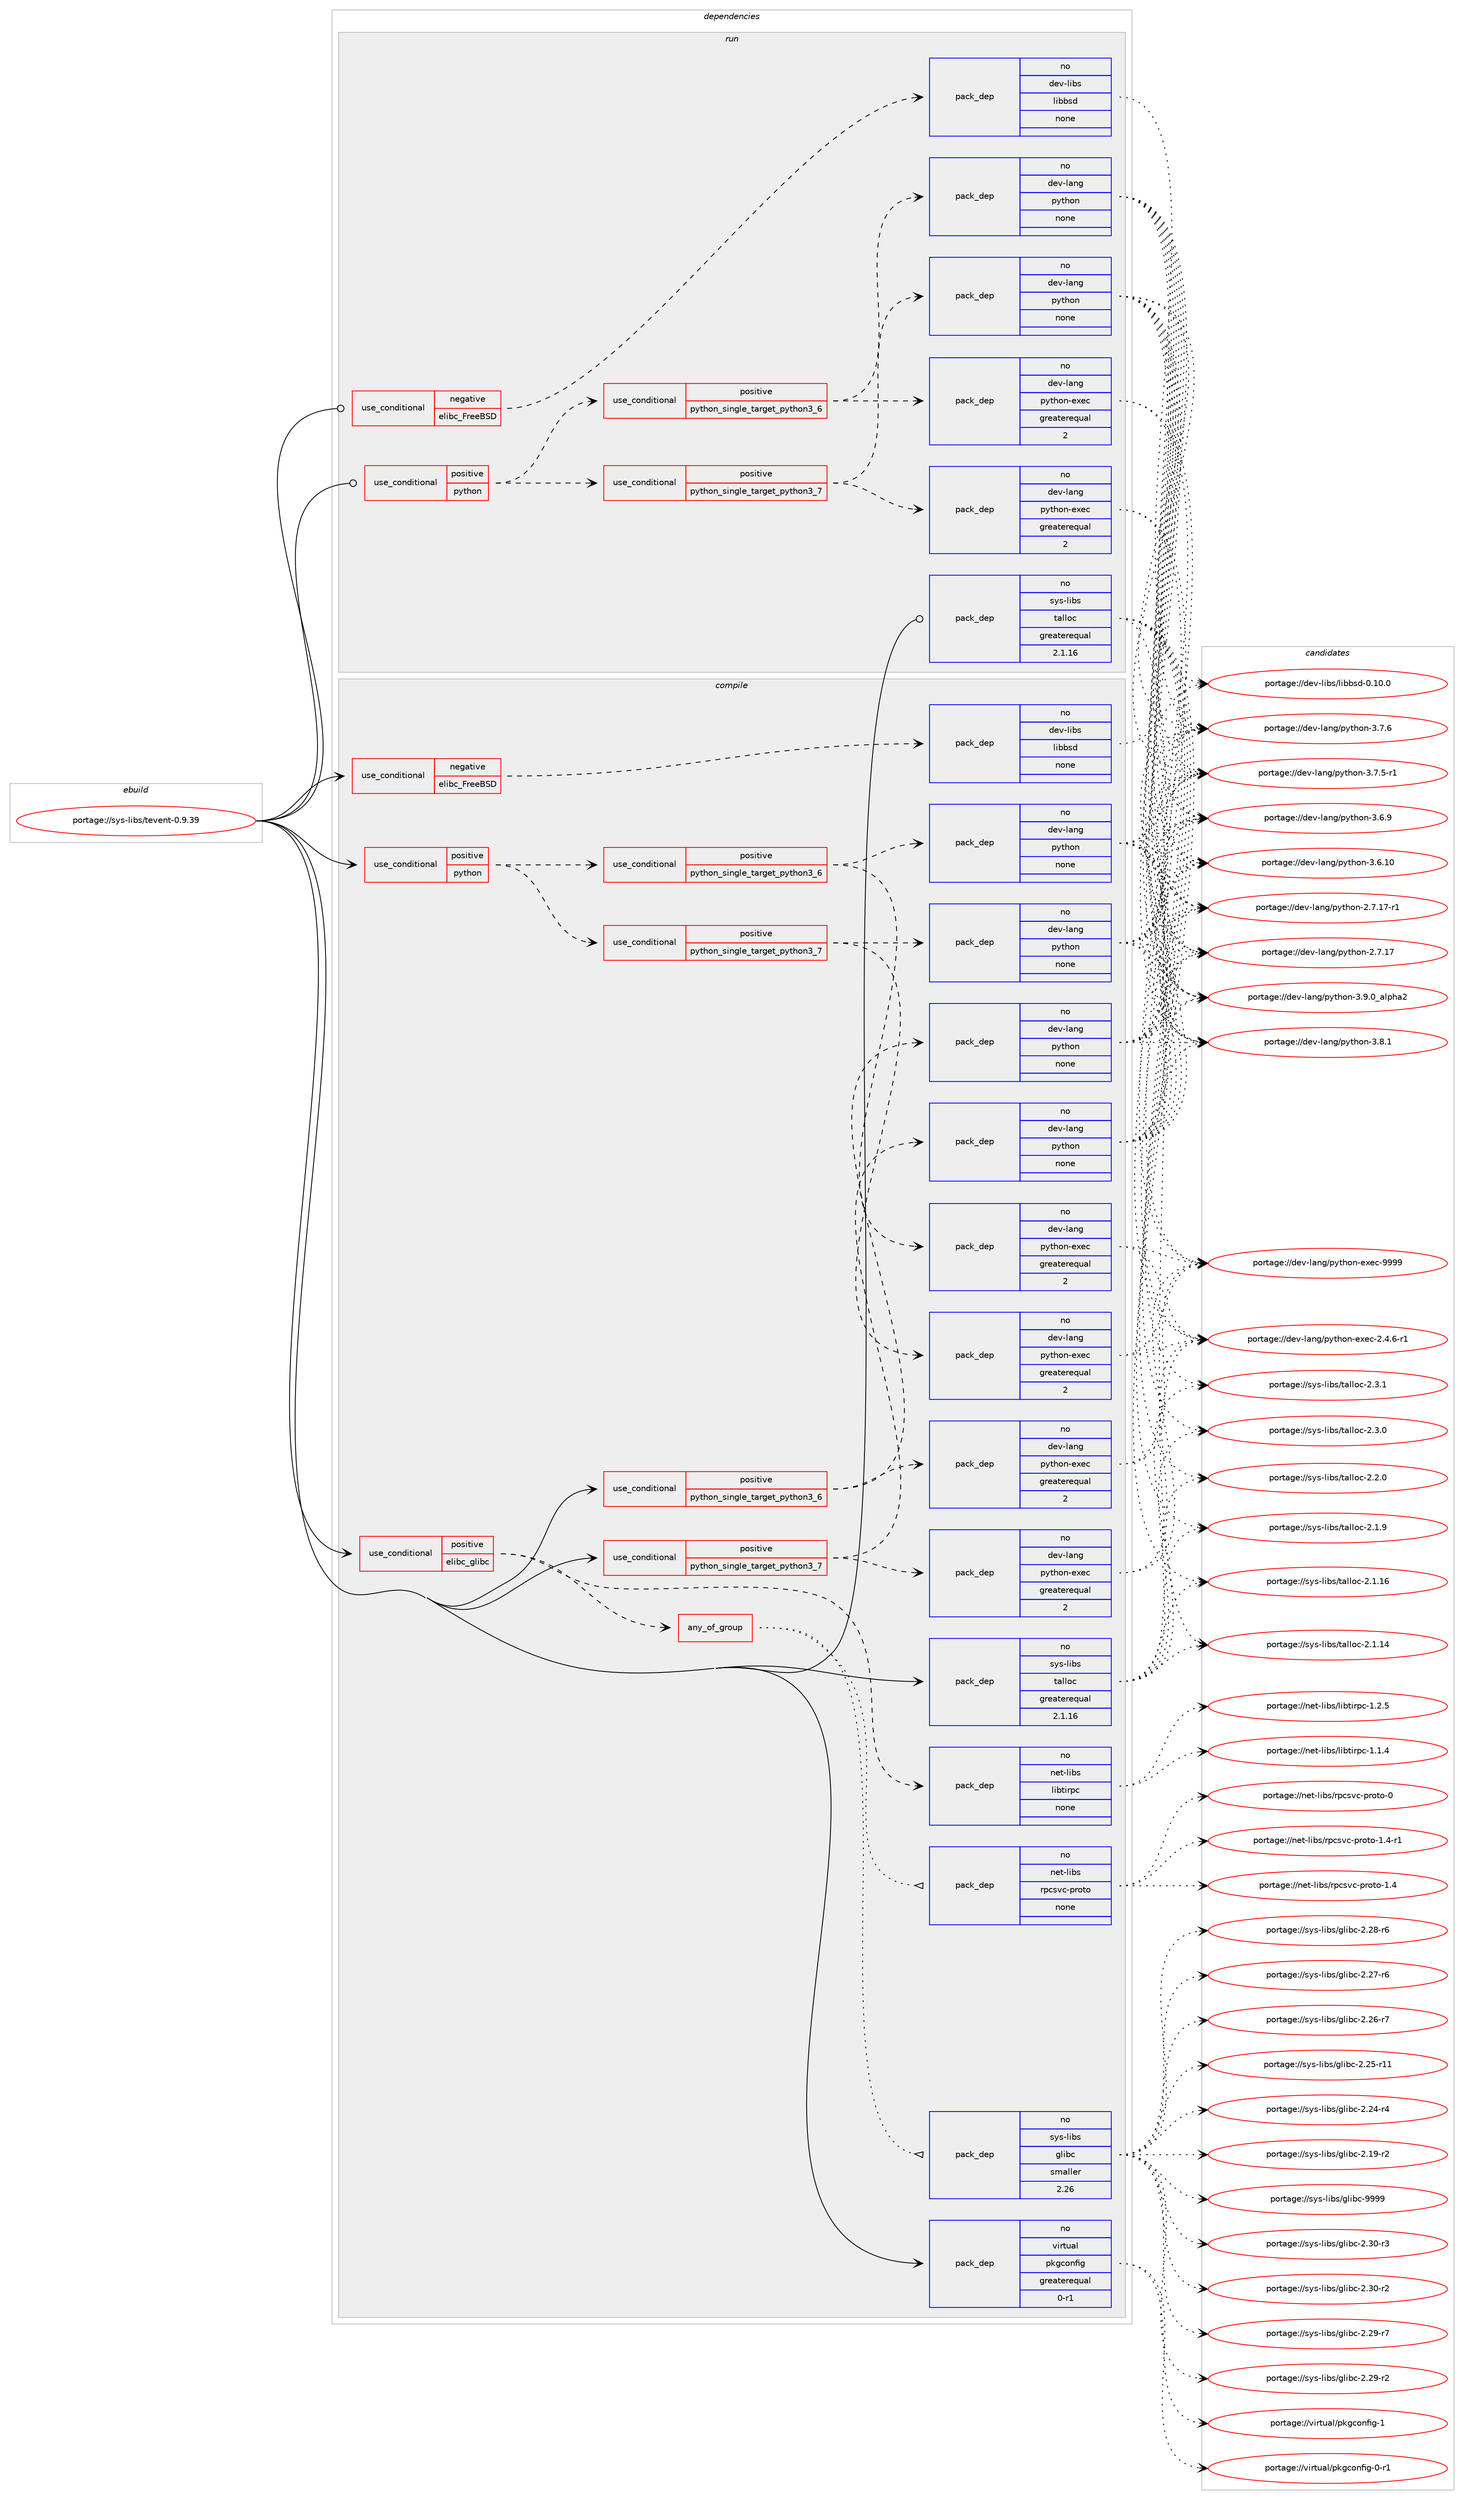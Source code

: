 digraph prolog {

# *************
# Graph options
# *************

newrank=true;
concentrate=true;
compound=true;
graph [rankdir=LR,fontname=Helvetica,fontsize=10,ranksep=1.5];#, ranksep=2.5, nodesep=0.2];
edge  [arrowhead=vee];
node  [fontname=Helvetica,fontsize=10];

# **********
# The ebuild
# **********

subgraph cluster_leftcol {
color=gray;
rank=same;
label=<<i>ebuild</i>>;
id [label="portage://sys-libs/tevent-0.9.39", color=red, width=4, href="../sys-libs/tevent-0.9.39.svg"];
}

# ****************
# The dependencies
# ****************

subgraph cluster_midcol {
color=gray;
label=<<i>dependencies</i>>;
subgraph cluster_compile {
fillcolor="#eeeeee";
style=filled;
label=<<i>compile</i>>;
subgraph cond7440 {
dependency42050 [label=<<TABLE BORDER="0" CELLBORDER="1" CELLSPACING="0" CELLPADDING="4"><TR><TD ROWSPAN="3" CELLPADDING="10">use_conditional</TD></TR><TR><TD>negative</TD></TR><TR><TD>elibc_FreeBSD</TD></TR></TABLE>>, shape=none, color=red];
subgraph pack33520 {
dependency42051 [label=<<TABLE BORDER="0" CELLBORDER="1" CELLSPACING="0" CELLPADDING="4" WIDTH="220"><TR><TD ROWSPAN="6" CELLPADDING="30">pack_dep</TD></TR><TR><TD WIDTH="110">no</TD></TR><TR><TD>dev-libs</TD></TR><TR><TD>libbsd</TD></TR><TR><TD>none</TD></TR><TR><TD></TD></TR></TABLE>>, shape=none, color=blue];
}
dependency42050:e -> dependency42051:w [weight=20,style="dashed",arrowhead="vee"];
}
id:e -> dependency42050:w [weight=20,style="solid",arrowhead="vee"];
subgraph cond7441 {
dependency42052 [label=<<TABLE BORDER="0" CELLBORDER="1" CELLSPACING="0" CELLPADDING="4"><TR><TD ROWSPAN="3" CELLPADDING="10">use_conditional</TD></TR><TR><TD>positive</TD></TR><TR><TD>elibc_glibc</TD></TR></TABLE>>, shape=none, color=red];
subgraph pack33521 {
dependency42053 [label=<<TABLE BORDER="0" CELLBORDER="1" CELLSPACING="0" CELLPADDING="4" WIDTH="220"><TR><TD ROWSPAN="6" CELLPADDING="30">pack_dep</TD></TR><TR><TD WIDTH="110">no</TD></TR><TR><TD>net-libs</TD></TR><TR><TD>libtirpc</TD></TR><TR><TD>none</TD></TR><TR><TD></TD></TR></TABLE>>, shape=none, color=blue];
}
dependency42052:e -> dependency42053:w [weight=20,style="dashed",arrowhead="vee"];
subgraph any1045 {
dependency42054 [label=<<TABLE BORDER="0" CELLBORDER="1" CELLSPACING="0" CELLPADDING="4"><TR><TD CELLPADDING="10">any_of_group</TD></TR></TABLE>>, shape=none, color=red];subgraph pack33522 {
dependency42055 [label=<<TABLE BORDER="0" CELLBORDER="1" CELLSPACING="0" CELLPADDING="4" WIDTH="220"><TR><TD ROWSPAN="6" CELLPADDING="30">pack_dep</TD></TR><TR><TD WIDTH="110">no</TD></TR><TR><TD>net-libs</TD></TR><TR><TD>rpcsvc-proto</TD></TR><TR><TD>none</TD></TR><TR><TD></TD></TR></TABLE>>, shape=none, color=blue];
}
dependency42054:e -> dependency42055:w [weight=20,style="dotted",arrowhead="oinv"];
subgraph pack33523 {
dependency42056 [label=<<TABLE BORDER="0" CELLBORDER="1" CELLSPACING="0" CELLPADDING="4" WIDTH="220"><TR><TD ROWSPAN="6" CELLPADDING="30">pack_dep</TD></TR><TR><TD WIDTH="110">no</TD></TR><TR><TD>sys-libs</TD></TR><TR><TD>glibc</TD></TR><TR><TD>smaller</TD></TR><TR><TD>2.26</TD></TR></TABLE>>, shape=none, color=blue];
}
dependency42054:e -> dependency42056:w [weight=20,style="dotted",arrowhead="oinv"];
}
dependency42052:e -> dependency42054:w [weight=20,style="dashed",arrowhead="vee"];
}
id:e -> dependency42052:w [weight=20,style="solid",arrowhead="vee"];
subgraph cond7442 {
dependency42057 [label=<<TABLE BORDER="0" CELLBORDER="1" CELLSPACING="0" CELLPADDING="4"><TR><TD ROWSPAN="3" CELLPADDING="10">use_conditional</TD></TR><TR><TD>positive</TD></TR><TR><TD>python</TD></TR></TABLE>>, shape=none, color=red];
subgraph cond7443 {
dependency42058 [label=<<TABLE BORDER="0" CELLBORDER="1" CELLSPACING="0" CELLPADDING="4"><TR><TD ROWSPAN="3" CELLPADDING="10">use_conditional</TD></TR><TR><TD>positive</TD></TR><TR><TD>python_single_target_python3_6</TD></TR></TABLE>>, shape=none, color=red];
subgraph pack33524 {
dependency42059 [label=<<TABLE BORDER="0" CELLBORDER="1" CELLSPACING="0" CELLPADDING="4" WIDTH="220"><TR><TD ROWSPAN="6" CELLPADDING="30">pack_dep</TD></TR><TR><TD WIDTH="110">no</TD></TR><TR><TD>dev-lang</TD></TR><TR><TD>python</TD></TR><TR><TD>none</TD></TR><TR><TD></TD></TR></TABLE>>, shape=none, color=blue];
}
dependency42058:e -> dependency42059:w [weight=20,style="dashed",arrowhead="vee"];
subgraph pack33525 {
dependency42060 [label=<<TABLE BORDER="0" CELLBORDER="1" CELLSPACING="0" CELLPADDING="4" WIDTH="220"><TR><TD ROWSPAN="6" CELLPADDING="30">pack_dep</TD></TR><TR><TD WIDTH="110">no</TD></TR><TR><TD>dev-lang</TD></TR><TR><TD>python-exec</TD></TR><TR><TD>greaterequal</TD></TR><TR><TD>2</TD></TR></TABLE>>, shape=none, color=blue];
}
dependency42058:e -> dependency42060:w [weight=20,style="dashed",arrowhead="vee"];
}
dependency42057:e -> dependency42058:w [weight=20,style="dashed",arrowhead="vee"];
subgraph cond7444 {
dependency42061 [label=<<TABLE BORDER="0" CELLBORDER="1" CELLSPACING="0" CELLPADDING="4"><TR><TD ROWSPAN="3" CELLPADDING="10">use_conditional</TD></TR><TR><TD>positive</TD></TR><TR><TD>python_single_target_python3_7</TD></TR></TABLE>>, shape=none, color=red];
subgraph pack33526 {
dependency42062 [label=<<TABLE BORDER="0" CELLBORDER="1" CELLSPACING="0" CELLPADDING="4" WIDTH="220"><TR><TD ROWSPAN="6" CELLPADDING="30">pack_dep</TD></TR><TR><TD WIDTH="110">no</TD></TR><TR><TD>dev-lang</TD></TR><TR><TD>python</TD></TR><TR><TD>none</TD></TR><TR><TD></TD></TR></TABLE>>, shape=none, color=blue];
}
dependency42061:e -> dependency42062:w [weight=20,style="dashed",arrowhead="vee"];
subgraph pack33527 {
dependency42063 [label=<<TABLE BORDER="0" CELLBORDER="1" CELLSPACING="0" CELLPADDING="4" WIDTH="220"><TR><TD ROWSPAN="6" CELLPADDING="30">pack_dep</TD></TR><TR><TD WIDTH="110">no</TD></TR><TR><TD>dev-lang</TD></TR><TR><TD>python-exec</TD></TR><TR><TD>greaterequal</TD></TR><TR><TD>2</TD></TR></TABLE>>, shape=none, color=blue];
}
dependency42061:e -> dependency42063:w [weight=20,style="dashed",arrowhead="vee"];
}
dependency42057:e -> dependency42061:w [weight=20,style="dashed",arrowhead="vee"];
}
id:e -> dependency42057:w [weight=20,style="solid",arrowhead="vee"];
subgraph cond7445 {
dependency42064 [label=<<TABLE BORDER="0" CELLBORDER="1" CELLSPACING="0" CELLPADDING="4"><TR><TD ROWSPAN="3" CELLPADDING="10">use_conditional</TD></TR><TR><TD>positive</TD></TR><TR><TD>python_single_target_python3_6</TD></TR></TABLE>>, shape=none, color=red];
subgraph pack33528 {
dependency42065 [label=<<TABLE BORDER="0" CELLBORDER="1" CELLSPACING="0" CELLPADDING="4" WIDTH="220"><TR><TD ROWSPAN="6" CELLPADDING="30">pack_dep</TD></TR><TR><TD WIDTH="110">no</TD></TR><TR><TD>dev-lang</TD></TR><TR><TD>python</TD></TR><TR><TD>none</TD></TR><TR><TD></TD></TR></TABLE>>, shape=none, color=blue];
}
dependency42064:e -> dependency42065:w [weight=20,style="dashed",arrowhead="vee"];
subgraph pack33529 {
dependency42066 [label=<<TABLE BORDER="0" CELLBORDER="1" CELLSPACING="0" CELLPADDING="4" WIDTH="220"><TR><TD ROWSPAN="6" CELLPADDING="30">pack_dep</TD></TR><TR><TD WIDTH="110">no</TD></TR><TR><TD>dev-lang</TD></TR><TR><TD>python-exec</TD></TR><TR><TD>greaterequal</TD></TR><TR><TD>2</TD></TR></TABLE>>, shape=none, color=blue];
}
dependency42064:e -> dependency42066:w [weight=20,style="dashed",arrowhead="vee"];
}
id:e -> dependency42064:w [weight=20,style="solid",arrowhead="vee"];
subgraph cond7446 {
dependency42067 [label=<<TABLE BORDER="0" CELLBORDER="1" CELLSPACING="0" CELLPADDING="4"><TR><TD ROWSPAN="3" CELLPADDING="10">use_conditional</TD></TR><TR><TD>positive</TD></TR><TR><TD>python_single_target_python3_7</TD></TR></TABLE>>, shape=none, color=red];
subgraph pack33530 {
dependency42068 [label=<<TABLE BORDER="0" CELLBORDER="1" CELLSPACING="0" CELLPADDING="4" WIDTH="220"><TR><TD ROWSPAN="6" CELLPADDING="30">pack_dep</TD></TR><TR><TD WIDTH="110">no</TD></TR><TR><TD>dev-lang</TD></TR><TR><TD>python</TD></TR><TR><TD>none</TD></TR><TR><TD></TD></TR></TABLE>>, shape=none, color=blue];
}
dependency42067:e -> dependency42068:w [weight=20,style="dashed",arrowhead="vee"];
subgraph pack33531 {
dependency42069 [label=<<TABLE BORDER="0" CELLBORDER="1" CELLSPACING="0" CELLPADDING="4" WIDTH="220"><TR><TD ROWSPAN="6" CELLPADDING="30">pack_dep</TD></TR><TR><TD WIDTH="110">no</TD></TR><TR><TD>dev-lang</TD></TR><TR><TD>python-exec</TD></TR><TR><TD>greaterequal</TD></TR><TR><TD>2</TD></TR></TABLE>>, shape=none, color=blue];
}
dependency42067:e -> dependency42069:w [weight=20,style="dashed",arrowhead="vee"];
}
id:e -> dependency42067:w [weight=20,style="solid",arrowhead="vee"];
subgraph pack33532 {
dependency42070 [label=<<TABLE BORDER="0" CELLBORDER="1" CELLSPACING="0" CELLPADDING="4" WIDTH="220"><TR><TD ROWSPAN="6" CELLPADDING="30">pack_dep</TD></TR><TR><TD WIDTH="110">no</TD></TR><TR><TD>sys-libs</TD></TR><TR><TD>talloc</TD></TR><TR><TD>greaterequal</TD></TR><TR><TD>2.1.16</TD></TR></TABLE>>, shape=none, color=blue];
}
id:e -> dependency42070:w [weight=20,style="solid",arrowhead="vee"];
subgraph pack33533 {
dependency42071 [label=<<TABLE BORDER="0" CELLBORDER="1" CELLSPACING="0" CELLPADDING="4" WIDTH="220"><TR><TD ROWSPAN="6" CELLPADDING="30">pack_dep</TD></TR><TR><TD WIDTH="110">no</TD></TR><TR><TD>virtual</TD></TR><TR><TD>pkgconfig</TD></TR><TR><TD>greaterequal</TD></TR><TR><TD>0-r1</TD></TR></TABLE>>, shape=none, color=blue];
}
id:e -> dependency42071:w [weight=20,style="solid",arrowhead="vee"];
}
subgraph cluster_compileandrun {
fillcolor="#eeeeee";
style=filled;
label=<<i>compile and run</i>>;
}
subgraph cluster_run {
fillcolor="#eeeeee";
style=filled;
label=<<i>run</i>>;
subgraph cond7447 {
dependency42072 [label=<<TABLE BORDER="0" CELLBORDER="1" CELLSPACING="0" CELLPADDING="4"><TR><TD ROWSPAN="3" CELLPADDING="10">use_conditional</TD></TR><TR><TD>negative</TD></TR><TR><TD>elibc_FreeBSD</TD></TR></TABLE>>, shape=none, color=red];
subgraph pack33534 {
dependency42073 [label=<<TABLE BORDER="0" CELLBORDER="1" CELLSPACING="0" CELLPADDING="4" WIDTH="220"><TR><TD ROWSPAN="6" CELLPADDING="30">pack_dep</TD></TR><TR><TD WIDTH="110">no</TD></TR><TR><TD>dev-libs</TD></TR><TR><TD>libbsd</TD></TR><TR><TD>none</TD></TR><TR><TD></TD></TR></TABLE>>, shape=none, color=blue];
}
dependency42072:e -> dependency42073:w [weight=20,style="dashed",arrowhead="vee"];
}
id:e -> dependency42072:w [weight=20,style="solid",arrowhead="odot"];
subgraph cond7448 {
dependency42074 [label=<<TABLE BORDER="0" CELLBORDER="1" CELLSPACING="0" CELLPADDING="4"><TR><TD ROWSPAN="3" CELLPADDING="10">use_conditional</TD></TR><TR><TD>positive</TD></TR><TR><TD>python</TD></TR></TABLE>>, shape=none, color=red];
subgraph cond7449 {
dependency42075 [label=<<TABLE BORDER="0" CELLBORDER="1" CELLSPACING="0" CELLPADDING="4"><TR><TD ROWSPAN="3" CELLPADDING="10">use_conditional</TD></TR><TR><TD>positive</TD></TR><TR><TD>python_single_target_python3_6</TD></TR></TABLE>>, shape=none, color=red];
subgraph pack33535 {
dependency42076 [label=<<TABLE BORDER="0" CELLBORDER="1" CELLSPACING="0" CELLPADDING="4" WIDTH="220"><TR><TD ROWSPAN="6" CELLPADDING="30">pack_dep</TD></TR><TR><TD WIDTH="110">no</TD></TR><TR><TD>dev-lang</TD></TR><TR><TD>python</TD></TR><TR><TD>none</TD></TR><TR><TD></TD></TR></TABLE>>, shape=none, color=blue];
}
dependency42075:e -> dependency42076:w [weight=20,style="dashed",arrowhead="vee"];
subgraph pack33536 {
dependency42077 [label=<<TABLE BORDER="0" CELLBORDER="1" CELLSPACING="0" CELLPADDING="4" WIDTH="220"><TR><TD ROWSPAN="6" CELLPADDING="30">pack_dep</TD></TR><TR><TD WIDTH="110">no</TD></TR><TR><TD>dev-lang</TD></TR><TR><TD>python-exec</TD></TR><TR><TD>greaterequal</TD></TR><TR><TD>2</TD></TR></TABLE>>, shape=none, color=blue];
}
dependency42075:e -> dependency42077:w [weight=20,style="dashed",arrowhead="vee"];
}
dependency42074:e -> dependency42075:w [weight=20,style="dashed",arrowhead="vee"];
subgraph cond7450 {
dependency42078 [label=<<TABLE BORDER="0" CELLBORDER="1" CELLSPACING="0" CELLPADDING="4"><TR><TD ROWSPAN="3" CELLPADDING="10">use_conditional</TD></TR><TR><TD>positive</TD></TR><TR><TD>python_single_target_python3_7</TD></TR></TABLE>>, shape=none, color=red];
subgraph pack33537 {
dependency42079 [label=<<TABLE BORDER="0" CELLBORDER="1" CELLSPACING="0" CELLPADDING="4" WIDTH="220"><TR><TD ROWSPAN="6" CELLPADDING="30">pack_dep</TD></TR><TR><TD WIDTH="110">no</TD></TR><TR><TD>dev-lang</TD></TR><TR><TD>python</TD></TR><TR><TD>none</TD></TR><TR><TD></TD></TR></TABLE>>, shape=none, color=blue];
}
dependency42078:e -> dependency42079:w [weight=20,style="dashed",arrowhead="vee"];
subgraph pack33538 {
dependency42080 [label=<<TABLE BORDER="0" CELLBORDER="1" CELLSPACING="0" CELLPADDING="4" WIDTH="220"><TR><TD ROWSPAN="6" CELLPADDING="30">pack_dep</TD></TR><TR><TD WIDTH="110">no</TD></TR><TR><TD>dev-lang</TD></TR><TR><TD>python-exec</TD></TR><TR><TD>greaterequal</TD></TR><TR><TD>2</TD></TR></TABLE>>, shape=none, color=blue];
}
dependency42078:e -> dependency42080:w [weight=20,style="dashed",arrowhead="vee"];
}
dependency42074:e -> dependency42078:w [weight=20,style="dashed",arrowhead="vee"];
}
id:e -> dependency42074:w [weight=20,style="solid",arrowhead="odot"];
subgraph pack33539 {
dependency42081 [label=<<TABLE BORDER="0" CELLBORDER="1" CELLSPACING="0" CELLPADDING="4" WIDTH="220"><TR><TD ROWSPAN="6" CELLPADDING="30">pack_dep</TD></TR><TR><TD WIDTH="110">no</TD></TR><TR><TD>sys-libs</TD></TR><TR><TD>talloc</TD></TR><TR><TD>greaterequal</TD></TR><TR><TD>2.1.16</TD></TR></TABLE>>, shape=none, color=blue];
}
id:e -> dependency42081:w [weight=20,style="solid",arrowhead="odot"];
}
}

# **************
# The candidates
# **************

subgraph cluster_choices {
rank=same;
color=gray;
label=<<i>candidates</i>>;

subgraph choice33520 {
color=black;
nodesep=1;
choice100101118451081059811547108105989811510045484649484648 [label="portage://dev-libs/libbsd-0.10.0", color=red, width=4,href="../dev-libs/libbsd-0.10.0.svg"];
dependency42051:e -> choice100101118451081059811547108105989811510045484649484648:w [style=dotted,weight="100"];
}
subgraph choice33521 {
color=black;
nodesep=1;
choice1101011164510810598115471081059811610511411299454946504653 [label="portage://net-libs/libtirpc-1.2.5", color=red, width=4,href="../net-libs/libtirpc-1.2.5.svg"];
choice1101011164510810598115471081059811610511411299454946494652 [label="portage://net-libs/libtirpc-1.1.4", color=red, width=4,href="../net-libs/libtirpc-1.1.4.svg"];
dependency42053:e -> choice1101011164510810598115471081059811610511411299454946504653:w [style=dotted,weight="100"];
dependency42053:e -> choice1101011164510810598115471081059811610511411299454946494652:w [style=dotted,weight="100"];
}
subgraph choice33522 {
color=black;
nodesep=1;
choice110101116451081059811547114112991151189945112114111116111454946524511449 [label="portage://net-libs/rpcsvc-proto-1.4-r1", color=red, width=4,href="../net-libs/rpcsvc-proto-1.4-r1.svg"];
choice11010111645108105981154711411299115118994511211411111611145494652 [label="portage://net-libs/rpcsvc-proto-1.4", color=red, width=4,href="../net-libs/rpcsvc-proto-1.4.svg"];
choice1101011164510810598115471141129911511899451121141111161114548 [label="portage://net-libs/rpcsvc-proto-0", color=red, width=4,href="../net-libs/rpcsvc-proto-0.svg"];
dependency42055:e -> choice110101116451081059811547114112991151189945112114111116111454946524511449:w [style=dotted,weight="100"];
dependency42055:e -> choice11010111645108105981154711411299115118994511211411111611145494652:w [style=dotted,weight="100"];
dependency42055:e -> choice1101011164510810598115471141129911511899451121141111161114548:w [style=dotted,weight="100"];
}
subgraph choice33523 {
color=black;
nodesep=1;
choice11512111545108105981154710310810598994557575757 [label="portage://sys-libs/glibc-9999", color=red, width=4,href="../sys-libs/glibc-9999.svg"];
choice115121115451081059811547103108105989945504651484511451 [label="portage://sys-libs/glibc-2.30-r3", color=red, width=4,href="../sys-libs/glibc-2.30-r3.svg"];
choice115121115451081059811547103108105989945504651484511450 [label="portage://sys-libs/glibc-2.30-r2", color=red, width=4,href="../sys-libs/glibc-2.30-r2.svg"];
choice115121115451081059811547103108105989945504650574511455 [label="portage://sys-libs/glibc-2.29-r7", color=red, width=4,href="../sys-libs/glibc-2.29-r7.svg"];
choice115121115451081059811547103108105989945504650574511450 [label="portage://sys-libs/glibc-2.29-r2", color=red, width=4,href="../sys-libs/glibc-2.29-r2.svg"];
choice115121115451081059811547103108105989945504650564511454 [label="portage://sys-libs/glibc-2.28-r6", color=red, width=4,href="../sys-libs/glibc-2.28-r6.svg"];
choice115121115451081059811547103108105989945504650554511454 [label="portage://sys-libs/glibc-2.27-r6", color=red, width=4,href="../sys-libs/glibc-2.27-r6.svg"];
choice115121115451081059811547103108105989945504650544511455 [label="portage://sys-libs/glibc-2.26-r7", color=red, width=4,href="../sys-libs/glibc-2.26-r7.svg"];
choice11512111545108105981154710310810598994550465053451144949 [label="portage://sys-libs/glibc-2.25-r11", color=red, width=4,href="../sys-libs/glibc-2.25-r11.svg"];
choice115121115451081059811547103108105989945504650524511452 [label="portage://sys-libs/glibc-2.24-r4", color=red, width=4,href="../sys-libs/glibc-2.24-r4.svg"];
choice115121115451081059811547103108105989945504649574511450 [label="portage://sys-libs/glibc-2.19-r2", color=red, width=4,href="../sys-libs/glibc-2.19-r2.svg"];
dependency42056:e -> choice11512111545108105981154710310810598994557575757:w [style=dotted,weight="100"];
dependency42056:e -> choice115121115451081059811547103108105989945504651484511451:w [style=dotted,weight="100"];
dependency42056:e -> choice115121115451081059811547103108105989945504651484511450:w [style=dotted,weight="100"];
dependency42056:e -> choice115121115451081059811547103108105989945504650574511455:w [style=dotted,weight="100"];
dependency42056:e -> choice115121115451081059811547103108105989945504650574511450:w [style=dotted,weight="100"];
dependency42056:e -> choice115121115451081059811547103108105989945504650564511454:w [style=dotted,weight="100"];
dependency42056:e -> choice115121115451081059811547103108105989945504650554511454:w [style=dotted,weight="100"];
dependency42056:e -> choice115121115451081059811547103108105989945504650544511455:w [style=dotted,weight="100"];
dependency42056:e -> choice11512111545108105981154710310810598994550465053451144949:w [style=dotted,weight="100"];
dependency42056:e -> choice115121115451081059811547103108105989945504650524511452:w [style=dotted,weight="100"];
dependency42056:e -> choice115121115451081059811547103108105989945504649574511450:w [style=dotted,weight="100"];
}
subgraph choice33524 {
color=black;
nodesep=1;
choice10010111845108971101034711212111610411111045514657464895971081121049750 [label="portage://dev-lang/python-3.9.0_alpha2", color=red, width=4,href="../dev-lang/python-3.9.0_alpha2.svg"];
choice100101118451089711010347112121116104111110455146564649 [label="portage://dev-lang/python-3.8.1", color=red, width=4,href="../dev-lang/python-3.8.1.svg"];
choice100101118451089711010347112121116104111110455146554654 [label="portage://dev-lang/python-3.7.6", color=red, width=4,href="../dev-lang/python-3.7.6.svg"];
choice1001011184510897110103471121211161041111104551465546534511449 [label="portage://dev-lang/python-3.7.5-r1", color=red, width=4,href="../dev-lang/python-3.7.5-r1.svg"];
choice100101118451089711010347112121116104111110455146544657 [label="portage://dev-lang/python-3.6.9", color=red, width=4,href="../dev-lang/python-3.6.9.svg"];
choice10010111845108971101034711212111610411111045514654464948 [label="portage://dev-lang/python-3.6.10", color=red, width=4,href="../dev-lang/python-3.6.10.svg"];
choice100101118451089711010347112121116104111110455046554649554511449 [label="portage://dev-lang/python-2.7.17-r1", color=red, width=4,href="../dev-lang/python-2.7.17-r1.svg"];
choice10010111845108971101034711212111610411111045504655464955 [label="portage://dev-lang/python-2.7.17", color=red, width=4,href="../dev-lang/python-2.7.17.svg"];
dependency42059:e -> choice10010111845108971101034711212111610411111045514657464895971081121049750:w [style=dotted,weight="100"];
dependency42059:e -> choice100101118451089711010347112121116104111110455146564649:w [style=dotted,weight="100"];
dependency42059:e -> choice100101118451089711010347112121116104111110455146554654:w [style=dotted,weight="100"];
dependency42059:e -> choice1001011184510897110103471121211161041111104551465546534511449:w [style=dotted,weight="100"];
dependency42059:e -> choice100101118451089711010347112121116104111110455146544657:w [style=dotted,weight="100"];
dependency42059:e -> choice10010111845108971101034711212111610411111045514654464948:w [style=dotted,weight="100"];
dependency42059:e -> choice100101118451089711010347112121116104111110455046554649554511449:w [style=dotted,weight="100"];
dependency42059:e -> choice10010111845108971101034711212111610411111045504655464955:w [style=dotted,weight="100"];
}
subgraph choice33525 {
color=black;
nodesep=1;
choice10010111845108971101034711212111610411111045101120101994557575757 [label="portage://dev-lang/python-exec-9999", color=red, width=4,href="../dev-lang/python-exec-9999.svg"];
choice10010111845108971101034711212111610411111045101120101994550465246544511449 [label="portage://dev-lang/python-exec-2.4.6-r1", color=red, width=4,href="../dev-lang/python-exec-2.4.6-r1.svg"];
dependency42060:e -> choice10010111845108971101034711212111610411111045101120101994557575757:w [style=dotted,weight="100"];
dependency42060:e -> choice10010111845108971101034711212111610411111045101120101994550465246544511449:w [style=dotted,weight="100"];
}
subgraph choice33526 {
color=black;
nodesep=1;
choice10010111845108971101034711212111610411111045514657464895971081121049750 [label="portage://dev-lang/python-3.9.0_alpha2", color=red, width=4,href="../dev-lang/python-3.9.0_alpha2.svg"];
choice100101118451089711010347112121116104111110455146564649 [label="portage://dev-lang/python-3.8.1", color=red, width=4,href="../dev-lang/python-3.8.1.svg"];
choice100101118451089711010347112121116104111110455146554654 [label="portage://dev-lang/python-3.7.6", color=red, width=4,href="../dev-lang/python-3.7.6.svg"];
choice1001011184510897110103471121211161041111104551465546534511449 [label="portage://dev-lang/python-3.7.5-r1", color=red, width=4,href="../dev-lang/python-3.7.5-r1.svg"];
choice100101118451089711010347112121116104111110455146544657 [label="portage://dev-lang/python-3.6.9", color=red, width=4,href="../dev-lang/python-3.6.9.svg"];
choice10010111845108971101034711212111610411111045514654464948 [label="portage://dev-lang/python-3.6.10", color=red, width=4,href="../dev-lang/python-3.6.10.svg"];
choice100101118451089711010347112121116104111110455046554649554511449 [label="portage://dev-lang/python-2.7.17-r1", color=red, width=4,href="../dev-lang/python-2.7.17-r1.svg"];
choice10010111845108971101034711212111610411111045504655464955 [label="portage://dev-lang/python-2.7.17", color=red, width=4,href="../dev-lang/python-2.7.17.svg"];
dependency42062:e -> choice10010111845108971101034711212111610411111045514657464895971081121049750:w [style=dotted,weight="100"];
dependency42062:e -> choice100101118451089711010347112121116104111110455146564649:w [style=dotted,weight="100"];
dependency42062:e -> choice100101118451089711010347112121116104111110455146554654:w [style=dotted,weight="100"];
dependency42062:e -> choice1001011184510897110103471121211161041111104551465546534511449:w [style=dotted,weight="100"];
dependency42062:e -> choice100101118451089711010347112121116104111110455146544657:w [style=dotted,weight="100"];
dependency42062:e -> choice10010111845108971101034711212111610411111045514654464948:w [style=dotted,weight="100"];
dependency42062:e -> choice100101118451089711010347112121116104111110455046554649554511449:w [style=dotted,weight="100"];
dependency42062:e -> choice10010111845108971101034711212111610411111045504655464955:w [style=dotted,weight="100"];
}
subgraph choice33527 {
color=black;
nodesep=1;
choice10010111845108971101034711212111610411111045101120101994557575757 [label="portage://dev-lang/python-exec-9999", color=red, width=4,href="../dev-lang/python-exec-9999.svg"];
choice10010111845108971101034711212111610411111045101120101994550465246544511449 [label="portage://dev-lang/python-exec-2.4.6-r1", color=red, width=4,href="../dev-lang/python-exec-2.4.6-r1.svg"];
dependency42063:e -> choice10010111845108971101034711212111610411111045101120101994557575757:w [style=dotted,weight="100"];
dependency42063:e -> choice10010111845108971101034711212111610411111045101120101994550465246544511449:w [style=dotted,weight="100"];
}
subgraph choice33528 {
color=black;
nodesep=1;
choice10010111845108971101034711212111610411111045514657464895971081121049750 [label="portage://dev-lang/python-3.9.0_alpha2", color=red, width=4,href="../dev-lang/python-3.9.0_alpha2.svg"];
choice100101118451089711010347112121116104111110455146564649 [label="portage://dev-lang/python-3.8.1", color=red, width=4,href="../dev-lang/python-3.8.1.svg"];
choice100101118451089711010347112121116104111110455146554654 [label="portage://dev-lang/python-3.7.6", color=red, width=4,href="../dev-lang/python-3.7.6.svg"];
choice1001011184510897110103471121211161041111104551465546534511449 [label="portage://dev-lang/python-3.7.5-r1", color=red, width=4,href="../dev-lang/python-3.7.5-r1.svg"];
choice100101118451089711010347112121116104111110455146544657 [label="portage://dev-lang/python-3.6.9", color=red, width=4,href="../dev-lang/python-3.6.9.svg"];
choice10010111845108971101034711212111610411111045514654464948 [label="portage://dev-lang/python-3.6.10", color=red, width=4,href="../dev-lang/python-3.6.10.svg"];
choice100101118451089711010347112121116104111110455046554649554511449 [label="portage://dev-lang/python-2.7.17-r1", color=red, width=4,href="../dev-lang/python-2.7.17-r1.svg"];
choice10010111845108971101034711212111610411111045504655464955 [label="portage://dev-lang/python-2.7.17", color=red, width=4,href="../dev-lang/python-2.7.17.svg"];
dependency42065:e -> choice10010111845108971101034711212111610411111045514657464895971081121049750:w [style=dotted,weight="100"];
dependency42065:e -> choice100101118451089711010347112121116104111110455146564649:w [style=dotted,weight="100"];
dependency42065:e -> choice100101118451089711010347112121116104111110455146554654:w [style=dotted,weight="100"];
dependency42065:e -> choice1001011184510897110103471121211161041111104551465546534511449:w [style=dotted,weight="100"];
dependency42065:e -> choice100101118451089711010347112121116104111110455146544657:w [style=dotted,weight="100"];
dependency42065:e -> choice10010111845108971101034711212111610411111045514654464948:w [style=dotted,weight="100"];
dependency42065:e -> choice100101118451089711010347112121116104111110455046554649554511449:w [style=dotted,weight="100"];
dependency42065:e -> choice10010111845108971101034711212111610411111045504655464955:w [style=dotted,weight="100"];
}
subgraph choice33529 {
color=black;
nodesep=1;
choice10010111845108971101034711212111610411111045101120101994557575757 [label="portage://dev-lang/python-exec-9999", color=red, width=4,href="../dev-lang/python-exec-9999.svg"];
choice10010111845108971101034711212111610411111045101120101994550465246544511449 [label="portage://dev-lang/python-exec-2.4.6-r1", color=red, width=4,href="../dev-lang/python-exec-2.4.6-r1.svg"];
dependency42066:e -> choice10010111845108971101034711212111610411111045101120101994557575757:w [style=dotted,weight="100"];
dependency42066:e -> choice10010111845108971101034711212111610411111045101120101994550465246544511449:w [style=dotted,weight="100"];
}
subgraph choice33530 {
color=black;
nodesep=1;
choice10010111845108971101034711212111610411111045514657464895971081121049750 [label="portage://dev-lang/python-3.9.0_alpha2", color=red, width=4,href="../dev-lang/python-3.9.0_alpha2.svg"];
choice100101118451089711010347112121116104111110455146564649 [label="portage://dev-lang/python-3.8.1", color=red, width=4,href="../dev-lang/python-3.8.1.svg"];
choice100101118451089711010347112121116104111110455146554654 [label="portage://dev-lang/python-3.7.6", color=red, width=4,href="../dev-lang/python-3.7.6.svg"];
choice1001011184510897110103471121211161041111104551465546534511449 [label="portage://dev-lang/python-3.7.5-r1", color=red, width=4,href="../dev-lang/python-3.7.5-r1.svg"];
choice100101118451089711010347112121116104111110455146544657 [label="portage://dev-lang/python-3.6.9", color=red, width=4,href="../dev-lang/python-3.6.9.svg"];
choice10010111845108971101034711212111610411111045514654464948 [label="portage://dev-lang/python-3.6.10", color=red, width=4,href="../dev-lang/python-3.6.10.svg"];
choice100101118451089711010347112121116104111110455046554649554511449 [label="portage://dev-lang/python-2.7.17-r1", color=red, width=4,href="../dev-lang/python-2.7.17-r1.svg"];
choice10010111845108971101034711212111610411111045504655464955 [label="portage://dev-lang/python-2.7.17", color=red, width=4,href="../dev-lang/python-2.7.17.svg"];
dependency42068:e -> choice10010111845108971101034711212111610411111045514657464895971081121049750:w [style=dotted,weight="100"];
dependency42068:e -> choice100101118451089711010347112121116104111110455146564649:w [style=dotted,weight="100"];
dependency42068:e -> choice100101118451089711010347112121116104111110455146554654:w [style=dotted,weight="100"];
dependency42068:e -> choice1001011184510897110103471121211161041111104551465546534511449:w [style=dotted,weight="100"];
dependency42068:e -> choice100101118451089711010347112121116104111110455146544657:w [style=dotted,weight="100"];
dependency42068:e -> choice10010111845108971101034711212111610411111045514654464948:w [style=dotted,weight="100"];
dependency42068:e -> choice100101118451089711010347112121116104111110455046554649554511449:w [style=dotted,weight="100"];
dependency42068:e -> choice10010111845108971101034711212111610411111045504655464955:w [style=dotted,weight="100"];
}
subgraph choice33531 {
color=black;
nodesep=1;
choice10010111845108971101034711212111610411111045101120101994557575757 [label="portage://dev-lang/python-exec-9999", color=red, width=4,href="../dev-lang/python-exec-9999.svg"];
choice10010111845108971101034711212111610411111045101120101994550465246544511449 [label="portage://dev-lang/python-exec-2.4.6-r1", color=red, width=4,href="../dev-lang/python-exec-2.4.6-r1.svg"];
dependency42069:e -> choice10010111845108971101034711212111610411111045101120101994557575757:w [style=dotted,weight="100"];
dependency42069:e -> choice10010111845108971101034711212111610411111045101120101994550465246544511449:w [style=dotted,weight="100"];
}
subgraph choice33532 {
color=black;
nodesep=1;
choice1151211154510810598115471169710810811199455046514649 [label="portage://sys-libs/talloc-2.3.1", color=red, width=4,href="../sys-libs/talloc-2.3.1.svg"];
choice1151211154510810598115471169710810811199455046514648 [label="portage://sys-libs/talloc-2.3.0", color=red, width=4,href="../sys-libs/talloc-2.3.0.svg"];
choice1151211154510810598115471169710810811199455046504648 [label="portage://sys-libs/talloc-2.2.0", color=red, width=4,href="../sys-libs/talloc-2.2.0.svg"];
choice1151211154510810598115471169710810811199455046494657 [label="portage://sys-libs/talloc-2.1.9", color=red, width=4,href="../sys-libs/talloc-2.1.9.svg"];
choice115121115451081059811547116971081081119945504649464954 [label="portage://sys-libs/talloc-2.1.16", color=red, width=4,href="../sys-libs/talloc-2.1.16.svg"];
choice115121115451081059811547116971081081119945504649464952 [label="portage://sys-libs/talloc-2.1.14", color=red, width=4,href="../sys-libs/talloc-2.1.14.svg"];
dependency42070:e -> choice1151211154510810598115471169710810811199455046514649:w [style=dotted,weight="100"];
dependency42070:e -> choice1151211154510810598115471169710810811199455046514648:w [style=dotted,weight="100"];
dependency42070:e -> choice1151211154510810598115471169710810811199455046504648:w [style=dotted,weight="100"];
dependency42070:e -> choice1151211154510810598115471169710810811199455046494657:w [style=dotted,weight="100"];
dependency42070:e -> choice115121115451081059811547116971081081119945504649464954:w [style=dotted,weight="100"];
dependency42070:e -> choice115121115451081059811547116971081081119945504649464952:w [style=dotted,weight="100"];
}
subgraph choice33533 {
color=black;
nodesep=1;
choice1181051141161179710847112107103991111101021051034549 [label="portage://virtual/pkgconfig-1", color=red, width=4,href="../virtual/pkgconfig-1.svg"];
choice11810511411611797108471121071039911111010210510345484511449 [label="portage://virtual/pkgconfig-0-r1", color=red, width=4,href="../virtual/pkgconfig-0-r1.svg"];
dependency42071:e -> choice1181051141161179710847112107103991111101021051034549:w [style=dotted,weight="100"];
dependency42071:e -> choice11810511411611797108471121071039911111010210510345484511449:w [style=dotted,weight="100"];
}
subgraph choice33534 {
color=black;
nodesep=1;
choice100101118451081059811547108105989811510045484649484648 [label="portage://dev-libs/libbsd-0.10.0", color=red, width=4,href="../dev-libs/libbsd-0.10.0.svg"];
dependency42073:e -> choice100101118451081059811547108105989811510045484649484648:w [style=dotted,weight="100"];
}
subgraph choice33535 {
color=black;
nodesep=1;
choice10010111845108971101034711212111610411111045514657464895971081121049750 [label="portage://dev-lang/python-3.9.0_alpha2", color=red, width=4,href="../dev-lang/python-3.9.0_alpha2.svg"];
choice100101118451089711010347112121116104111110455146564649 [label="portage://dev-lang/python-3.8.1", color=red, width=4,href="../dev-lang/python-3.8.1.svg"];
choice100101118451089711010347112121116104111110455146554654 [label="portage://dev-lang/python-3.7.6", color=red, width=4,href="../dev-lang/python-3.7.6.svg"];
choice1001011184510897110103471121211161041111104551465546534511449 [label="portage://dev-lang/python-3.7.5-r1", color=red, width=4,href="../dev-lang/python-3.7.5-r1.svg"];
choice100101118451089711010347112121116104111110455146544657 [label="portage://dev-lang/python-3.6.9", color=red, width=4,href="../dev-lang/python-3.6.9.svg"];
choice10010111845108971101034711212111610411111045514654464948 [label="portage://dev-lang/python-3.6.10", color=red, width=4,href="../dev-lang/python-3.6.10.svg"];
choice100101118451089711010347112121116104111110455046554649554511449 [label="portage://dev-lang/python-2.7.17-r1", color=red, width=4,href="../dev-lang/python-2.7.17-r1.svg"];
choice10010111845108971101034711212111610411111045504655464955 [label="portage://dev-lang/python-2.7.17", color=red, width=4,href="../dev-lang/python-2.7.17.svg"];
dependency42076:e -> choice10010111845108971101034711212111610411111045514657464895971081121049750:w [style=dotted,weight="100"];
dependency42076:e -> choice100101118451089711010347112121116104111110455146564649:w [style=dotted,weight="100"];
dependency42076:e -> choice100101118451089711010347112121116104111110455146554654:w [style=dotted,weight="100"];
dependency42076:e -> choice1001011184510897110103471121211161041111104551465546534511449:w [style=dotted,weight="100"];
dependency42076:e -> choice100101118451089711010347112121116104111110455146544657:w [style=dotted,weight="100"];
dependency42076:e -> choice10010111845108971101034711212111610411111045514654464948:w [style=dotted,weight="100"];
dependency42076:e -> choice100101118451089711010347112121116104111110455046554649554511449:w [style=dotted,weight="100"];
dependency42076:e -> choice10010111845108971101034711212111610411111045504655464955:w [style=dotted,weight="100"];
}
subgraph choice33536 {
color=black;
nodesep=1;
choice10010111845108971101034711212111610411111045101120101994557575757 [label="portage://dev-lang/python-exec-9999", color=red, width=4,href="../dev-lang/python-exec-9999.svg"];
choice10010111845108971101034711212111610411111045101120101994550465246544511449 [label="portage://dev-lang/python-exec-2.4.6-r1", color=red, width=4,href="../dev-lang/python-exec-2.4.6-r1.svg"];
dependency42077:e -> choice10010111845108971101034711212111610411111045101120101994557575757:w [style=dotted,weight="100"];
dependency42077:e -> choice10010111845108971101034711212111610411111045101120101994550465246544511449:w [style=dotted,weight="100"];
}
subgraph choice33537 {
color=black;
nodesep=1;
choice10010111845108971101034711212111610411111045514657464895971081121049750 [label="portage://dev-lang/python-3.9.0_alpha2", color=red, width=4,href="../dev-lang/python-3.9.0_alpha2.svg"];
choice100101118451089711010347112121116104111110455146564649 [label="portage://dev-lang/python-3.8.1", color=red, width=4,href="../dev-lang/python-3.8.1.svg"];
choice100101118451089711010347112121116104111110455146554654 [label="portage://dev-lang/python-3.7.6", color=red, width=4,href="../dev-lang/python-3.7.6.svg"];
choice1001011184510897110103471121211161041111104551465546534511449 [label="portage://dev-lang/python-3.7.5-r1", color=red, width=4,href="../dev-lang/python-3.7.5-r1.svg"];
choice100101118451089711010347112121116104111110455146544657 [label="portage://dev-lang/python-3.6.9", color=red, width=4,href="../dev-lang/python-3.6.9.svg"];
choice10010111845108971101034711212111610411111045514654464948 [label="portage://dev-lang/python-3.6.10", color=red, width=4,href="../dev-lang/python-3.6.10.svg"];
choice100101118451089711010347112121116104111110455046554649554511449 [label="portage://dev-lang/python-2.7.17-r1", color=red, width=4,href="../dev-lang/python-2.7.17-r1.svg"];
choice10010111845108971101034711212111610411111045504655464955 [label="portage://dev-lang/python-2.7.17", color=red, width=4,href="../dev-lang/python-2.7.17.svg"];
dependency42079:e -> choice10010111845108971101034711212111610411111045514657464895971081121049750:w [style=dotted,weight="100"];
dependency42079:e -> choice100101118451089711010347112121116104111110455146564649:w [style=dotted,weight="100"];
dependency42079:e -> choice100101118451089711010347112121116104111110455146554654:w [style=dotted,weight="100"];
dependency42079:e -> choice1001011184510897110103471121211161041111104551465546534511449:w [style=dotted,weight="100"];
dependency42079:e -> choice100101118451089711010347112121116104111110455146544657:w [style=dotted,weight="100"];
dependency42079:e -> choice10010111845108971101034711212111610411111045514654464948:w [style=dotted,weight="100"];
dependency42079:e -> choice100101118451089711010347112121116104111110455046554649554511449:w [style=dotted,weight="100"];
dependency42079:e -> choice10010111845108971101034711212111610411111045504655464955:w [style=dotted,weight="100"];
}
subgraph choice33538 {
color=black;
nodesep=1;
choice10010111845108971101034711212111610411111045101120101994557575757 [label="portage://dev-lang/python-exec-9999", color=red, width=4,href="../dev-lang/python-exec-9999.svg"];
choice10010111845108971101034711212111610411111045101120101994550465246544511449 [label="portage://dev-lang/python-exec-2.4.6-r1", color=red, width=4,href="../dev-lang/python-exec-2.4.6-r1.svg"];
dependency42080:e -> choice10010111845108971101034711212111610411111045101120101994557575757:w [style=dotted,weight="100"];
dependency42080:e -> choice10010111845108971101034711212111610411111045101120101994550465246544511449:w [style=dotted,weight="100"];
}
subgraph choice33539 {
color=black;
nodesep=1;
choice1151211154510810598115471169710810811199455046514649 [label="portage://sys-libs/talloc-2.3.1", color=red, width=4,href="../sys-libs/talloc-2.3.1.svg"];
choice1151211154510810598115471169710810811199455046514648 [label="portage://sys-libs/talloc-2.3.0", color=red, width=4,href="../sys-libs/talloc-2.3.0.svg"];
choice1151211154510810598115471169710810811199455046504648 [label="portage://sys-libs/talloc-2.2.0", color=red, width=4,href="../sys-libs/talloc-2.2.0.svg"];
choice1151211154510810598115471169710810811199455046494657 [label="portage://sys-libs/talloc-2.1.9", color=red, width=4,href="../sys-libs/talloc-2.1.9.svg"];
choice115121115451081059811547116971081081119945504649464954 [label="portage://sys-libs/talloc-2.1.16", color=red, width=4,href="../sys-libs/talloc-2.1.16.svg"];
choice115121115451081059811547116971081081119945504649464952 [label="portage://sys-libs/talloc-2.1.14", color=red, width=4,href="../sys-libs/talloc-2.1.14.svg"];
dependency42081:e -> choice1151211154510810598115471169710810811199455046514649:w [style=dotted,weight="100"];
dependency42081:e -> choice1151211154510810598115471169710810811199455046514648:w [style=dotted,weight="100"];
dependency42081:e -> choice1151211154510810598115471169710810811199455046504648:w [style=dotted,weight="100"];
dependency42081:e -> choice1151211154510810598115471169710810811199455046494657:w [style=dotted,weight="100"];
dependency42081:e -> choice115121115451081059811547116971081081119945504649464954:w [style=dotted,weight="100"];
dependency42081:e -> choice115121115451081059811547116971081081119945504649464952:w [style=dotted,weight="100"];
}
}

}
